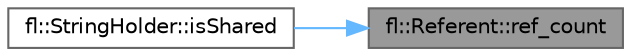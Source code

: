 digraph "fl::Referent::ref_count"
{
 // LATEX_PDF_SIZE
  bgcolor="transparent";
  edge [fontname=Helvetica,fontsize=10,labelfontname=Helvetica,labelfontsize=10];
  node [fontname=Helvetica,fontsize=10,shape=box,height=0.2,width=0.4];
  rankdir="RL";
  Node1 [id="Node000001",label="fl::Referent::ref_count",height=0.2,width=0.4,color="gray40", fillcolor="grey60", style="filled", fontcolor="black",tooltip=" "];
  Node1 -> Node2 [id="edge1_Node000001_Node000002",dir="back",color="steelblue1",style="solid",tooltip=" "];
  Node2 [id="Node000002",label="fl::StringHolder::isShared",height=0.2,width=0.4,color="grey40", fillcolor="white", style="filled",URL="$dc/da7/classfl_1_1_string_holder.html#a84cfaee1e7d8afe699ada70da2cda05a",tooltip=" "];
}
